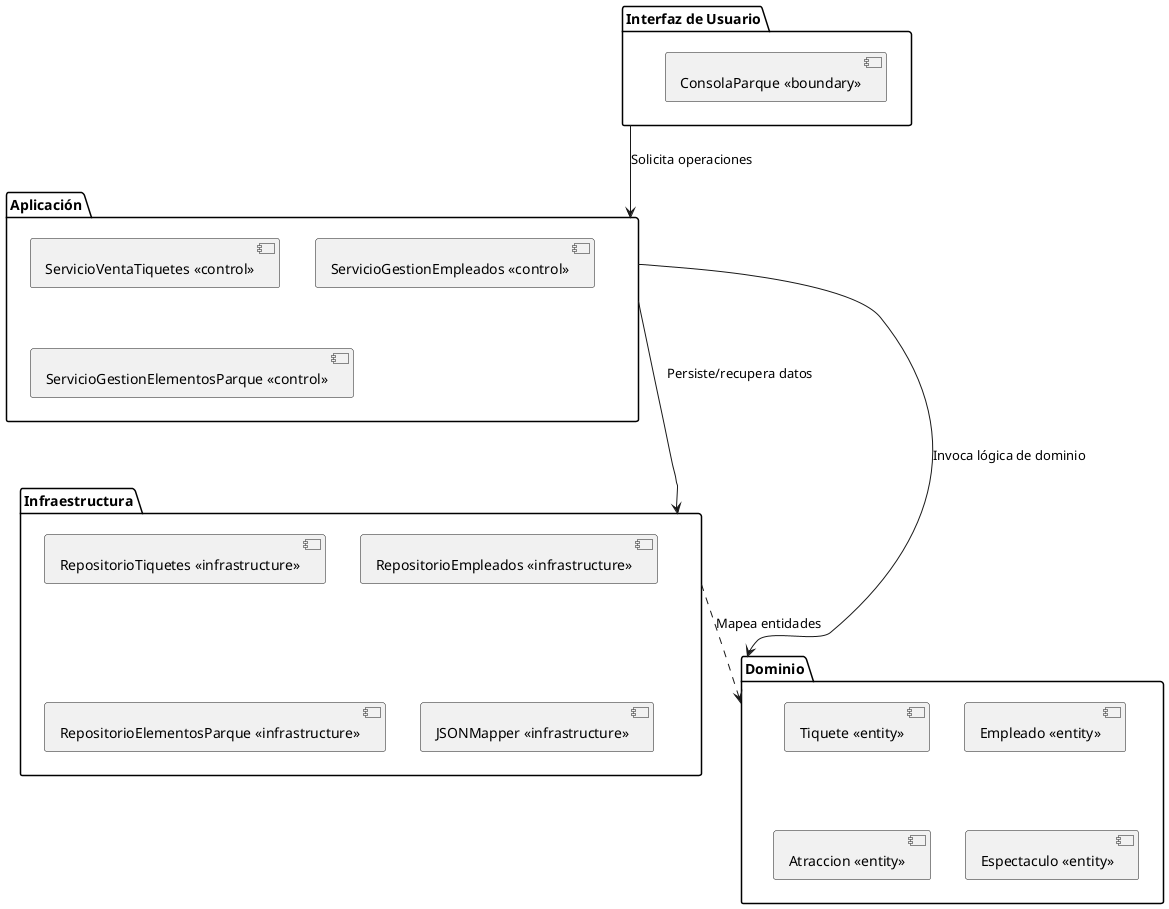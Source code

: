 @startuml
' Macro-diagrama de capas del sistema
package "Interfaz de Usuario" as UI {
  [ConsolaParque <<boundary>>]
}
package "Aplicación" as APP {
  [ServicioVentaTiquetes <<control>>]
  [ServicioGestionEmpleados <<control>>]
  [ServicioGestionElementosParque <<control>>]
}
package "Dominio" as DOM {
  [Tiquete <<entity>>]
  [Empleado <<entity>>]
  [Atraccion <<entity>>]
  [Espectaculo <<entity>>]
}
package "Infraestructura" as INFRA {
  [RepositorioTiquetes <<infrastructure>>]
  [RepositorioEmpleados <<infrastructure>>]
  [RepositorioElementosParque <<infrastructure>>]
  [JSONMapper <<infrastructure>>]
}

UI --> APP : Solicita operaciones
APP --> DOM : Invoca lógica de dominio
APP --> INFRA : Persiste/recupera datos
INFRA ..> DOM : Mapea entidades
@enduml
